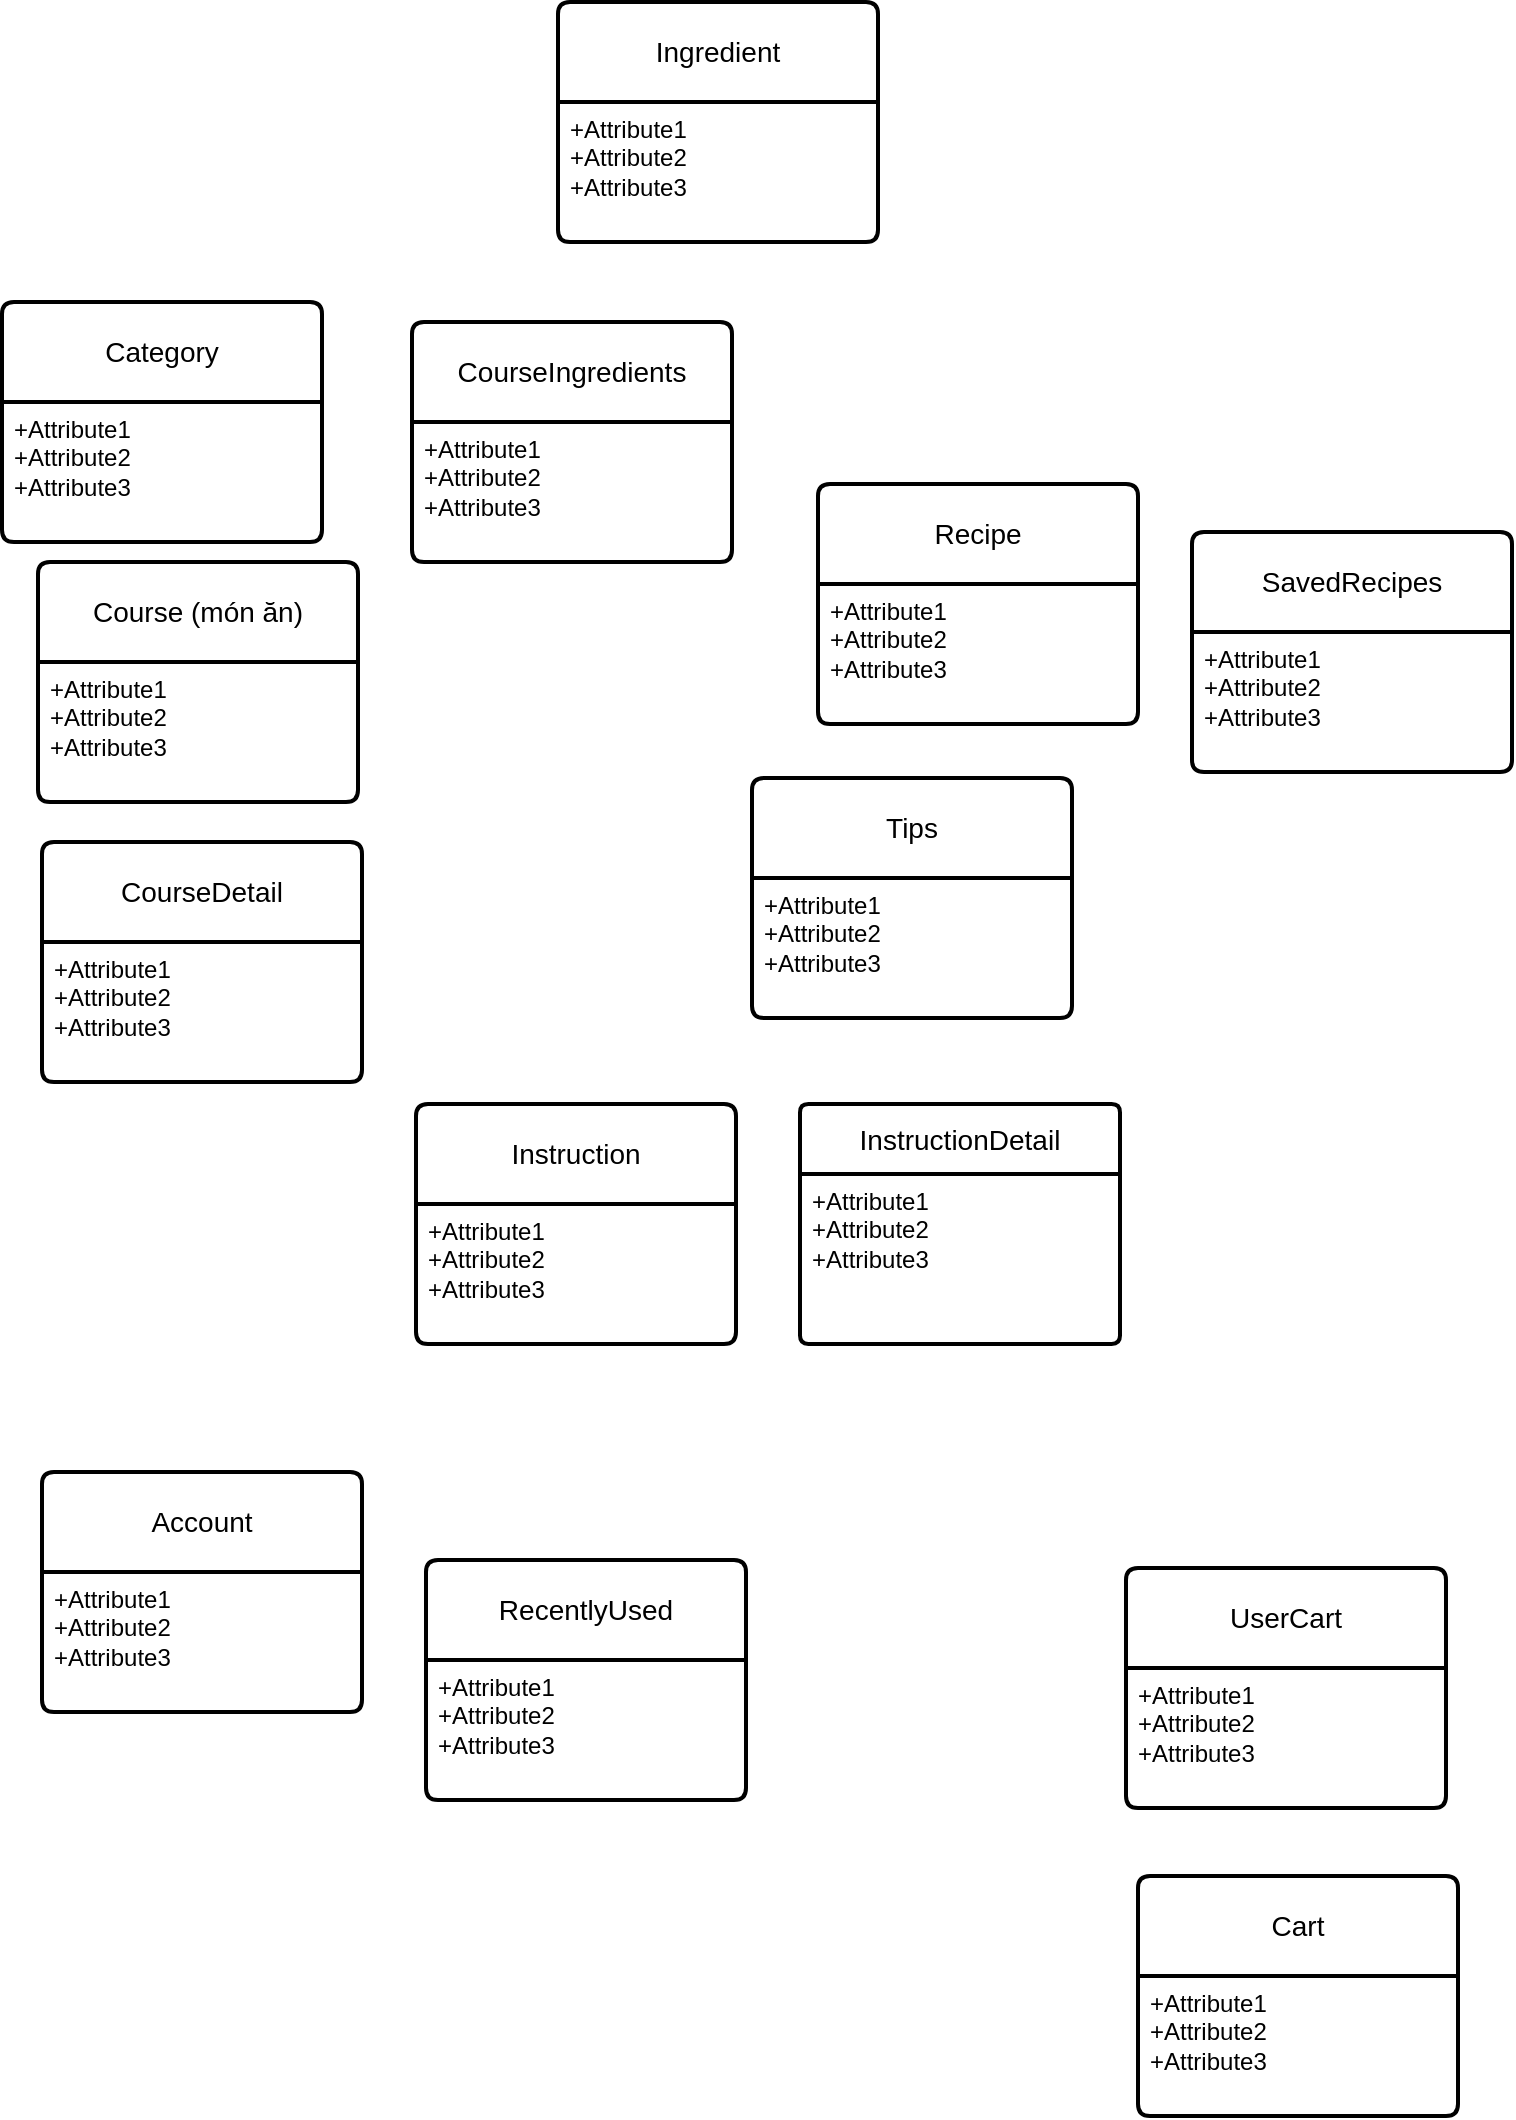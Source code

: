 <mxfile version="23.1.8" type="github">
  <diagram id="C5RBs43oDa-KdzZeNtuy" name="Page-1">
    <mxGraphModel dx="828" dy="852" grid="0" gridSize="10" guides="1" tooltips="1" connect="1" arrows="1" fold="1" page="1" pageScale="1" pageWidth="827" pageHeight="1169" math="0" shadow="0">
      <root>
        <mxCell id="WIyWlLk6GJQsqaUBKTNV-0" />
        <mxCell id="WIyWlLk6GJQsqaUBKTNV-1" parent="WIyWlLk6GJQsqaUBKTNV-0" />
        <mxCell id="35Hs7NP0xq-Xv4HMbrK9-0" value="Recipe" style="swimlane;childLayout=stackLayout;horizontal=1;startSize=50;horizontalStack=0;rounded=1;fontSize=14;fontStyle=0;strokeWidth=2;resizeParent=0;resizeLast=1;shadow=0;dashed=0;align=center;arcSize=4;whiteSpace=wrap;html=1;" vertex="1" parent="WIyWlLk6GJQsqaUBKTNV-1">
          <mxGeometry x="457" y="307" width="160" height="120" as="geometry" />
        </mxCell>
        <mxCell id="35Hs7NP0xq-Xv4HMbrK9-1" value="+Attribute1&#xa;+Attribute2&#xa;+Attribute3" style="align=left;strokeColor=none;fillColor=none;spacingLeft=4;fontSize=12;verticalAlign=top;resizable=0;rotatable=0;part=1;html=1;" vertex="1" parent="35Hs7NP0xq-Xv4HMbrK9-0">
          <mxGeometry y="50" width="160" height="70" as="geometry" />
        </mxCell>
        <mxCell id="35Hs7NP0xq-Xv4HMbrK9-2" value="Instruction" style="swimlane;childLayout=stackLayout;horizontal=1;startSize=50;horizontalStack=0;rounded=1;fontSize=14;fontStyle=0;strokeWidth=2;resizeParent=0;resizeLast=1;shadow=0;dashed=0;align=center;arcSize=4;whiteSpace=wrap;html=1;" vertex="1" parent="WIyWlLk6GJQsqaUBKTNV-1">
          <mxGeometry x="256" y="617" width="160" height="120" as="geometry" />
        </mxCell>
        <mxCell id="35Hs7NP0xq-Xv4HMbrK9-3" value="+Attribute1&#xa;+Attribute2&#xa;+Attribute3" style="align=left;strokeColor=none;fillColor=none;spacingLeft=4;fontSize=12;verticalAlign=top;resizable=0;rotatable=0;part=1;html=1;" vertex="1" parent="35Hs7NP0xq-Xv4HMbrK9-2">
          <mxGeometry y="50" width="160" height="70" as="geometry" />
        </mxCell>
        <mxCell id="35Hs7NP0xq-Xv4HMbrK9-6" value="Ingredient" style="swimlane;childLayout=stackLayout;horizontal=1;startSize=50;horizontalStack=0;rounded=1;fontSize=14;fontStyle=0;strokeWidth=2;resizeParent=0;resizeLast=1;shadow=0;dashed=0;align=center;arcSize=4;whiteSpace=wrap;html=1;" vertex="1" parent="WIyWlLk6GJQsqaUBKTNV-1">
          <mxGeometry x="327" y="66" width="160" height="120" as="geometry" />
        </mxCell>
        <mxCell id="35Hs7NP0xq-Xv4HMbrK9-7" value="+Attribute1&#xa;+Attribute2&#xa;+Attribute3" style="align=left;strokeColor=none;fillColor=none;spacingLeft=4;fontSize=12;verticalAlign=top;resizable=0;rotatable=0;part=1;html=1;" vertex="1" parent="35Hs7NP0xq-Xv4HMbrK9-6">
          <mxGeometry y="50" width="160" height="70" as="geometry" />
        </mxCell>
        <mxCell id="35Hs7NP0xq-Xv4HMbrK9-8" value="Course (món ăn)" style="swimlane;childLayout=stackLayout;horizontal=1;startSize=50;horizontalStack=0;rounded=1;fontSize=14;fontStyle=0;strokeWidth=2;resizeParent=0;resizeLast=1;shadow=0;dashed=0;align=center;arcSize=4;whiteSpace=wrap;html=1;" vertex="1" parent="WIyWlLk6GJQsqaUBKTNV-1">
          <mxGeometry x="67" y="346" width="160" height="120" as="geometry" />
        </mxCell>
        <mxCell id="35Hs7NP0xq-Xv4HMbrK9-9" value="+Attribute1&#xa;+Attribute2&#xa;+Attribute3" style="align=left;strokeColor=none;fillColor=none;spacingLeft=4;fontSize=12;verticalAlign=top;resizable=0;rotatable=0;part=1;html=1;" vertex="1" parent="35Hs7NP0xq-Xv4HMbrK9-8">
          <mxGeometry y="50" width="160" height="70" as="geometry" />
        </mxCell>
        <mxCell id="35Hs7NP0xq-Xv4HMbrK9-10" value="CourseDetail" style="swimlane;childLayout=stackLayout;horizontal=1;startSize=50;horizontalStack=0;rounded=1;fontSize=14;fontStyle=0;strokeWidth=2;resizeParent=0;resizeLast=1;shadow=0;dashed=0;align=center;arcSize=4;whiteSpace=wrap;html=1;" vertex="1" parent="WIyWlLk6GJQsqaUBKTNV-1">
          <mxGeometry x="69" y="486" width="160" height="120" as="geometry" />
        </mxCell>
        <mxCell id="35Hs7NP0xq-Xv4HMbrK9-11" value="+Attribute1&#xa;+Attribute2&#xa;+Attribute3" style="align=left;strokeColor=none;fillColor=none;spacingLeft=4;fontSize=12;verticalAlign=top;resizable=0;rotatable=0;part=1;html=1;" vertex="1" parent="35Hs7NP0xq-Xv4HMbrK9-10">
          <mxGeometry y="50" width="160" height="70" as="geometry" />
        </mxCell>
        <mxCell id="35Hs7NP0xq-Xv4HMbrK9-14" value="InstructionDetail" style="swimlane;childLayout=stackLayout;horizontal=1;startSize=35;horizontalStack=0;rounded=1;fontSize=14;fontStyle=0;strokeWidth=2;resizeParent=0;resizeLast=1;shadow=0;dashed=0;align=center;arcSize=4;whiteSpace=wrap;html=1;" vertex="1" parent="WIyWlLk6GJQsqaUBKTNV-1">
          <mxGeometry x="448" y="617" width="160" height="120" as="geometry" />
        </mxCell>
        <mxCell id="35Hs7NP0xq-Xv4HMbrK9-15" value="+Attribute1&#xa;+Attribute2&#xa;+Attribute3" style="align=left;strokeColor=none;fillColor=none;spacingLeft=4;fontSize=12;verticalAlign=top;resizable=0;rotatable=0;part=1;html=1;" vertex="1" parent="35Hs7NP0xq-Xv4HMbrK9-14">
          <mxGeometry y="35" width="160" height="85" as="geometry" />
        </mxCell>
        <mxCell id="35Hs7NP0xq-Xv4HMbrK9-16" value="Tips" style="swimlane;childLayout=stackLayout;horizontal=1;startSize=50;horizontalStack=0;rounded=1;fontSize=14;fontStyle=0;strokeWidth=2;resizeParent=0;resizeLast=1;shadow=0;dashed=0;align=center;arcSize=4;whiteSpace=wrap;html=1;" vertex="1" parent="WIyWlLk6GJQsqaUBKTNV-1">
          <mxGeometry x="424" y="454" width="160" height="120" as="geometry" />
        </mxCell>
        <mxCell id="35Hs7NP0xq-Xv4HMbrK9-17" value="+Attribute1&#xa;+Attribute2&#xa;+Attribute3" style="align=left;strokeColor=none;fillColor=none;spacingLeft=4;fontSize=12;verticalAlign=top;resizable=0;rotatable=0;part=1;html=1;" vertex="1" parent="35Hs7NP0xq-Xv4HMbrK9-16">
          <mxGeometry y="50" width="160" height="70" as="geometry" />
        </mxCell>
        <mxCell id="35Hs7NP0xq-Xv4HMbrK9-22" value="CourseIngredients" style="swimlane;childLayout=stackLayout;horizontal=1;startSize=50;horizontalStack=0;rounded=1;fontSize=14;fontStyle=0;strokeWidth=2;resizeParent=0;resizeLast=1;shadow=0;dashed=0;align=center;arcSize=4;whiteSpace=wrap;html=1;" vertex="1" parent="WIyWlLk6GJQsqaUBKTNV-1">
          <mxGeometry x="254" y="226" width="160" height="120" as="geometry" />
        </mxCell>
        <mxCell id="35Hs7NP0xq-Xv4HMbrK9-23" value="+Attribute1&#xa;+Attribute2&#xa;+Attribute3" style="align=left;strokeColor=none;fillColor=none;spacingLeft=4;fontSize=12;verticalAlign=top;resizable=0;rotatable=0;part=1;html=1;" vertex="1" parent="35Hs7NP0xq-Xv4HMbrK9-22">
          <mxGeometry y="50" width="160" height="70" as="geometry" />
        </mxCell>
        <mxCell id="35Hs7NP0xq-Xv4HMbrK9-24" value="Account" style="swimlane;childLayout=stackLayout;horizontal=1;startSize=50;horizontalStack=0;rounded=1;fontSize=14;fontStyle=0;strokeWidth=2;resizeParent=0;resizeLast=1;shadow=0;dashed=0;align=center;arcSize=4;whiteSpace=wrap;html=1;" vertex="1" parent="WIyWlLk6GJQsqaUBKTNV-1">
          <mxGeometry x="69" y="801" width="160" height="120" as="geometry" />
        </mxCell>
        <mxCell id="35Hs7NP0xq-Xv4HMbrK9-25" value="+Attribute1&#xa;+Attribute2&#xa;+Attribute3" style="align=left;strokeColor=none;fillColor=none;spacingLeft=4;fontSize=12;verticalAlign=top;resizable=0;rotatable=0;part=1;html=1;" vertex="1" parent="35Hs7NP0xq-Xv4HMbrK9-24">
          <mxGeometry y="50" width="160" height="70" as="geometry" />
        </mxCell>
        <mxCell id="35Hs7NP0xq-Xv4HMbrK9-29" value="RecentlyUsed" style="swimlane;childLayout=stackLayout;horizontal=1;startSize=50;horizontalStack=0;rounded=1;fontSize=14;fontStyle=0;strokeWidth=2;resizeParent=0;resizeLast=1;shadow=0;dashed=0;align=center;arcSize=4;whiteSpace=wrap;html=1;" vertex="1" parent="WIyWlLk6GJQsqaUBKTNV-1">
          <mxGeometry x="261" y="845" width="160" height="120" as="geometry" />
        </mxCell>
        <mxCell id="35Hs7NP0xq-Xv4HMbrK9-30" value="+Attribute1&#xa;+Attribute2&#xa;+Attribute3" style="align=left;strokeColor=none;fillColor=none;spacingLeft=4;fontSize=12;verticalAlign=top;resizable=0;rotatable=0;part=1;html=1;" vertex="1" parent="35Hs7NP0xq-Xv4HMbrK9-29">
          <mxGeometry y="50" width="160" height="70" as="geometry" />
        </mxCell>
        <mxCell id="35Hs7NP0xq-Xv4HMbrK9-31" value="Category" style="swimlane;childLayout=stackLayout;horizontal=1;startSize=50;horizontalStack=0;rounded=1;fontSize=14;fontStyle=0;strokeWidth=2;resizeParent=0;resizeLast=1;shadow=0;dashed=0;align=center;arcSize=4;whiteSpace=wrap;html=1;" vertex="1" parent="WIyWlLk6GJQsqaUBKTNV-1">
          <mxGeometry x="49" y="216" width="160" height="120" as="geometry" />
        </mxCell>
        <mxCell id="35Hs7NP0xq-Xv4HMbrK9-32" value="+Attribute1&#xa;+Attribute2&#xa;+Attribute3" style="align=left;strokeColor=none;fillColor=none;spacingLeft=4;fontSize=12;verticalAlign=top;resizable=0;rotatable=0;part=1;html=1;" vertex="1" parent="35Hs7NP0xq-Xv4HMbrK9-31">
          <mxGeometry y="50" width="160" height="70" as="geometry" />
        </mxCell>
        <mxCell id="35Hs7NP0xq-Xv4HMbrK9-33" value="UserCart" style="swimlane;childLayout=stackLayout;horizontal=1;startSize=50;horizontalStack=0;rounded=1;fontSize=14;fontStyle=0;strokeWidth=2;resizeParent=0;resizeLast=1;shadow=0;dashed=0;align=center;arcSize=4;whiteSpace=wrap;html=1;" vertex="1" parent="WIyWlLk6GJQsqaUBKTNV-1">
          <mxGeometry x="611" y="849" width="160" height="120" as="geometry" />
        </mxCell>
        <mxCell id="35Hs7NP0xq-Xv4HMbrK9-34" value="+Attribute1&#xa;+Attribute2&#xa;+Attribute3" style="align=left;strokeColor=none;fillColor=none;spacingLeft=4;fontSize=12;verticalAlign=top;resizable=0;rotatable=0;part=1;html=1;" vertex="1" parent="35Hs7NP0xq-Xv4HMbrK9-33">
          <mxGeometry y="50" width="160" height="70" as="geometry" />
        </mxCell>
        <mxCell id="35Hs7NP0xq-Xv4HMbrK9-35" value="Cart" style="swimlane;childLayout=stackLayout;horizontal=1;startSize=50;horizontalStack=0;rounded=1;fontSize=14;fontStyle=0;strokeWidth=2;resizeParent=0;resizeLast=1;shadow=0;dashed=0;align=center;arcSize=4;whiteSpace=wrap;html=1;" vertex="1" parent="WIyWlLk6GJQsqaUBKTNV-1">
          <mxGeometry x="617" y="1003" width="160" height="120" as="geometry" />
        </mxCell>
        <mxCell id="35Hs7NP0xq-Xv4HMbrK9-36" value="+Attribute1&#xa;+Attribute2&#xa;+Attribute3" style="align=left;strokeColor=none;fillColor=none;spacingLeft=4;fontSize=12;verticalAlign=top;resizable=0;rotatable=0;part=1;html=1;" vertex="1" parent="35Hs7NP0xq-Xv4HMbrK9-35">
          <mxGeometry y="50" width="160" height="70" as="geometry" />
        </mxCell>
        <mxCell id="35Hs7NP0xq-Xv4HMbrK9-37" value="SavedRecipes" style="swimlane;childLayout=stackLayout;horizontal=1;startSize=50;horizontalStack=0;rounded=1;fontSize=14;fontStyle=0;strokeWidth=2;resizeParent=0;resizeLast=1;shadow=0;dashed=0;align=center;arcSize=4;whiteSpace=wrap;html=1;" vertex="1" parent="WIyWlLk6GJQsqaUBKTNV-1">
          <mxGeometry x="644" y="331" width="160" height="120" as="geometry" />
        </mxCell>
        <mxCell id="35Hs7NP0xq-Xv4HMbrK9-38" value="+Attribute1&#xa;+Attribute2&#xa;+Attribute3" style="align=left;strokeColor=none;fillColor=none;spacingLeft=4;fontSize=12;verticalAlign=top;resizable=0;rotatable=0;part=1;html=1;" vertex="1" parent="35Hs7NP0xq-Xv4HMbrK9-37">
          <mxGeometry y="50" width="160" height="70" as="geometry" />
        </mxCell>
      </root>
    </mxGraphModel>
  </diagram>
</mxfile>
